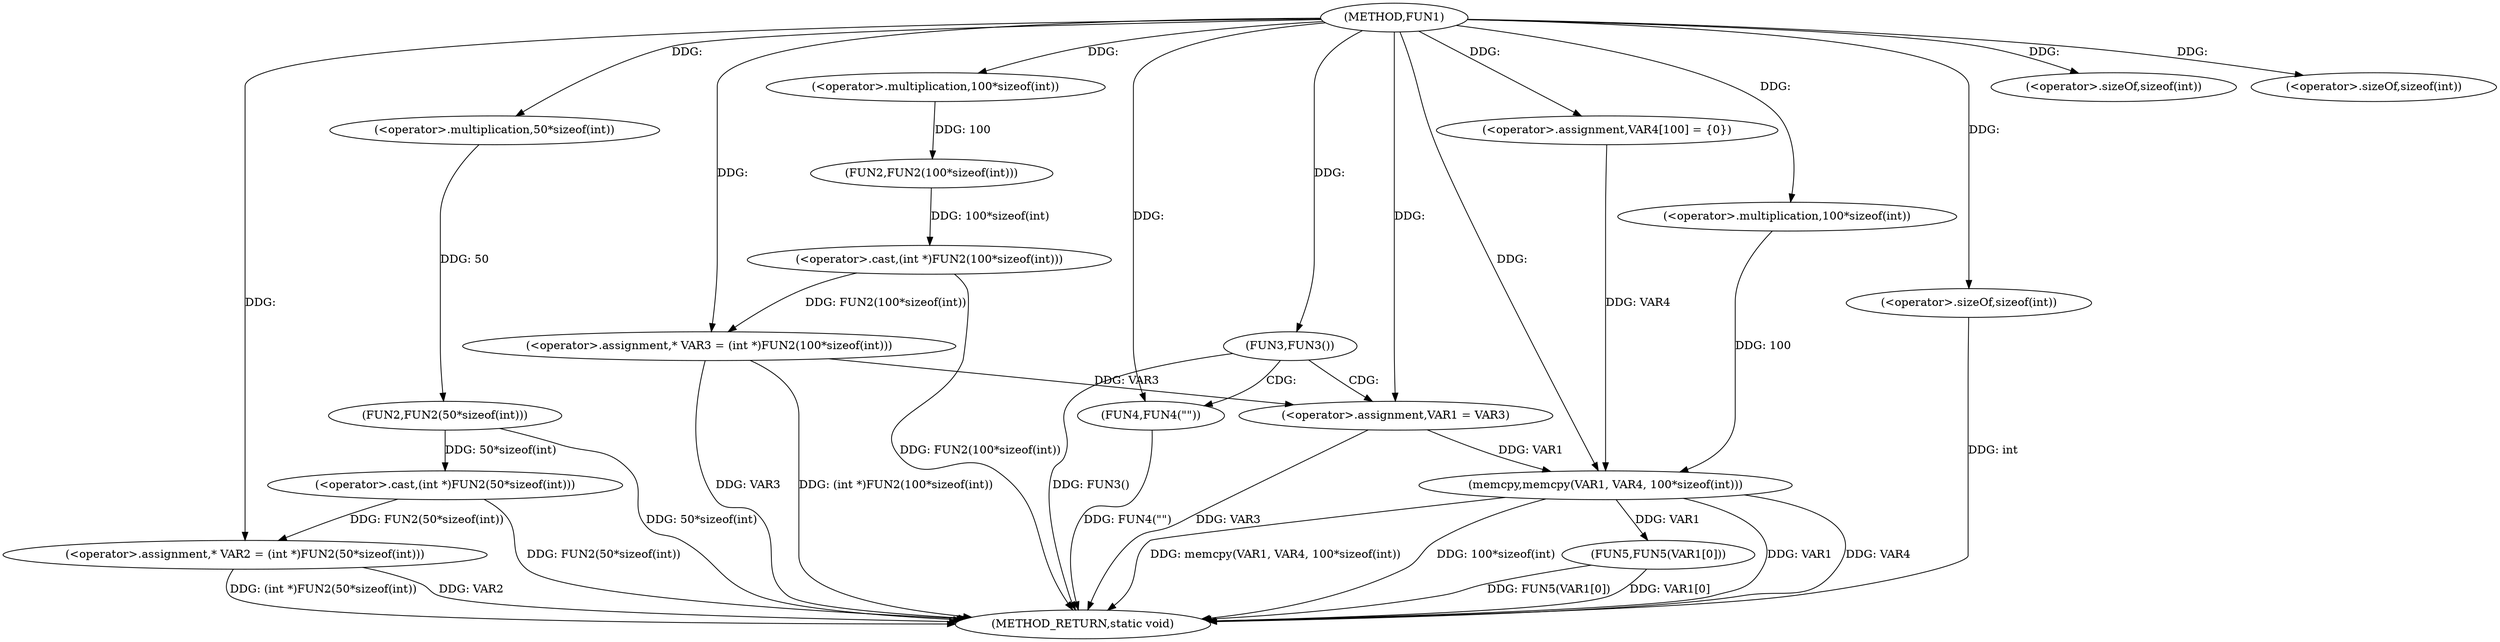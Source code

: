 digraph FUN1 {  
"1000100" [label = "(METHOD,FUN1)" ]
"1000148" [label = "(METHOD_RETURN,static void)" ]
"1000104" [label = "(<operator>.assignment,* VAR2 = (int *)FUN2(50*sizeof(int)))" ]
"1000106" [label = "(<operator>.cast,(int *)FUN2(50*sizeof(int)))" ]
"1000108" [label = "(FUN2,FUN2(50*sizeof(int)))" ]
"1000109" [label = "(<operator>.multiplication,50*sizeof(int))" ]
"1000111" [label = "(<operator>.sizeOf,sizeof(int))" ]
"1000114" [label = "(<operator>.assignment,* VAR3 = (int *)FUN2(100*sizeof(int)))" ]
"1000116" [label = "(<operator>.cast,(int *)FUN2(100*sizeof(int)))" ]
"1000118" [label = "(FUN2,FUN2(100*sizeof(int)))" ]
"1000119" [label = "(<operator>.multiplication,100*sizeof(int))" ]
"1000121" [label = "(<operator>.sizeOf,sizeof(int))" ]
"1000124" [label = "(FUN3,FUN3())" ]
"1000126" [label = "(FUN4,FUN4(\"\"))" ]
"1000130" [label = "(<operator>.assignment,VAR1 = VAR3)" ]
"1000135" [label = "(<operator>.assignment,VAR4[100] = {0})" ]
"1000137" [label = "(memcpy,memcpy(VAR1, VAR4, 100*sizeof(int)))" ]
"1000140" [label = "(<operator>.multiplication,100*sizeof(int))" ]
"1000142" [label = "(<operator>.sizeOf,sizeof(int))" ]
"1000144" [label = "(FUN5,FUN5(VAR1[0]))" ]
  "1000106" -> "1000148"  [ label = "DDG: FUN2(50*sizeof(int))"] 
  "1000104" -> "1000148"  [ label = "DDG: VAR2"] 
  "1000137" -> "1000148"  [ label = "DDG: 100*sizeof(int)"] 
  "1000144" -> "1000148"  [ label = "DDG: FUN5(VAR1[0])"] 
  "1000114" -> "1000148"  [ label = "DDG: VAR3"] 
  "1000116" -> "1000148"  [ label = "DDG: FUN2(100*sizeof(int))"] 
  "1000137" -> "1000148"  [ label = "DDG: VAR1"] 
  "1000114" -> "1000148"  [ label = "DDG: (int *)FUN2(100*sizeof(int))"] 
  "1000124" -> "1000148"  [ label = "DDG: FUN3()"] 
  "1000126" -> "1000148"  [ label = "DDG: FUN4(\"\")"] 
  "1000130" -> "1000148"  [ label = "DDG: VAR3"] 
  "1000137" -> "1000148"  [ label = "DDG: VAR4"] 
  "1000142" -> "1000148"  [ label = "DDG: int"] 
  "1000144" -> "1000148"  [ label = "DDG: VAR1[0]"] 
  "1000137" -> "1000148"  [ label = "DDG: memcpy(VAR1, VAR4, 100*sizeof(int))"] 
  "1000104" -> "1000148"  [ label = "DDG: (int *)FUN2(50*sizeof(int))"] 
  "1000108" -> "1000148"  [ label = "DDG: 50*sizeof(int)"] 
  "1000106" -> "1000104"  [ label = "DDG: FUN2(50*sizeof(int))"] 
  "1000100" -> "1000104"  [ label = "DDG: "] 
  "1000108" -> "1000106"  [ label = "DDG: 50*sizeof(int)"] 
  "1000109" -> "1000108"  [ label = "DDG: 50"] 
  "1000100" -> "1000109"  [ label = "DDG: "] 
  "1000100" -> "1000111"  [ label = "DDG: "] 
  "1000116" -> "1000114"  [ label = "DDG: FUN2(100*sizeof(int))"] 
  "1000100" -> "1000114"  [ label = "DDG: "] 
  "1000118" -> "1000116"  [ label = "DDG: 100*sizeof(int)"] 
  "1000119" -> "1000118"  [ label = "DDG: 100"] 
  "1000100" -> "1000119"  [ label = "DDG: "] 
  "1000100" -> "1000121"  [ label = "DDG: "] 
  "1000100" -> "1000124"  [ label = "DDG: "] 
  "1000100" -> "1000126"  [ label = "DDG: "] 
  "1000114" -> "1000130"  [ label = "DDG: VAR3"] 
  "1000100" -> "1000130"  [ label = "DDG: "] 
  "1000100" -> "1000135"  [ label = "DDG: "] 
  "1000130" -> "1000137"  [ label = "DDG: VAR1"] 
  "1000100" -> "1000137"  [ label = "DDG: "] 
  "1000135" -> "1000137"  [ label = "DDG: VAR4"] 
  "1000140" -> "1000137"  [ label = "DDG: 100"] 
  "1000100" -> "1000140"  [ label = "DDG: "] 
  "1000100" -> "1000142"  [ label = "DDG: "] 
  "1000137" -> "1000144"  [ label = "DDG: VAR1"] 
  "1000124" -> "1000130"  [ label = "CDG: "] 
  "1000124" -> "1000126"  [ label = "CDG: "] 
}
